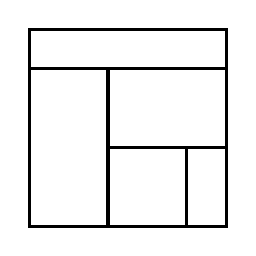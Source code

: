 \begin{tikzpicture}[very thick, scale=.5]
    \draw (0,4) rectangle (5,5);
    \draw (0,0) rectangle (2,4);
    \draw (2,2) rectangle (5,4);
    \draw (2,0) rectangle (4,2);
    \draw (4,0) rectangle (5,2);
\end{tikzpicture}
